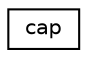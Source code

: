 digraph "Graphical Class Hierarchy"
{
  edge [fontname="Helvetica",fontsize="10",labelfontname="Helvetica",labelfontsize="10"];
  node [fontname="Helvetica",fontsize="10",shape=record];
  rankdir="LR";
  Node1 [label="cap",height=0.2,width=0.4,color="black", fillcolor="white", style="filled",URL="$classcap.html"];
}
